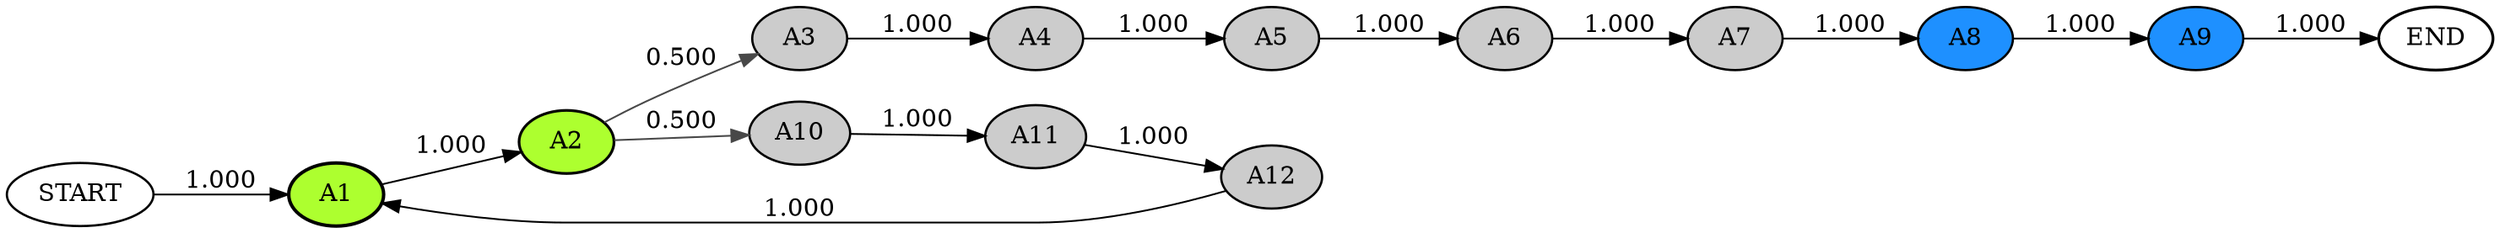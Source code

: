 digraph G {
rankdir=LR;
START [color=black, fillcolor="#ffffff", fontcolor=black, penwidth=1.287541370108909, style=filled];
A1 [color=black, fillcolor="#adff2f", fontcolor=black, penwidth=1.947076861610627, style=filled];
START -> A1  [color="#000000", fontcolor=black, label="1.000", weight="1.0"];
A2 [color=black, fillcolor="#adff2f", fontcolor=black, penwidth=1.5576614892885017, style=filled];
A1 -> A2  [color="#000000", fontcolor=black, label="1.000", weight="1.0"];
A3 [color=black, fillcolor="#cccccc", fontcolor=black, penwidth=1.287541370108909, style=filled];
A2 -> A3  [color="#484848", fontcolor=black, label="0.500", weight="0.8615542876084232"];
A4 [color=black, fillcolor="#cccccc", fontcolor=black, penwidth=1.287541370108909, style=filled];
A3 -> A4  [color="#000000", fontcolor=black, label="1.000", weight="1.0"];
A5 [color=black, fillcolor="#cccccc", fontcolor=black, penwidth=1.287541370108909, style=filled];
A4 -> A5  [color="#000000", fontcolor=black, label="1.000", weight="1.0"];
A6 [color=black, fillcolor="#cccccc", fontcolor=black, penwidth=1.287541370108909, style=filled];
A5 -> A6  [color="#000000", fontcolor=black, label="1.000", weight="1.0"];
A7 [color=black, fillcolor="#cccccc", fontcolor=black, penwidth=1.287541370108909, style=filled];
A6 -> A7  [color="#000000", fontcolor=black, label="1.000", weight="1.0"];
A8 [color=black, fillcolor="#1e90ff", fontcolor=black, penwidth=1.287541370108909, style=filled];
A7 -> A8  [color="#000000", fontcolor=black, label="1.000", weight="1.0"];
A9 [color=black, fillcolor="#1e90ff", fontcolor=black, penwidth=1.287541370108909, style=filled];
A8 -> A9  [color="#000000", fontcolor=black, label="1.000", weight="1.0"];
END [color=black, fillcolor="#ffffff", fontcolor=black, penwidth=1.6094267126361361, style=filled];
A9 -> END  [color="#000000", fontcolor=black, label="1.000", weight="1.0"];
A10 [color=black, fillcolor="#cccccc", fontcolor=black, penwidth=1.287541370108909, style=filled];
A2 -> A10  [color="#484848", fontcolor=black, label="0.500", weight="0.13844571239157683"];
A11 [color=black, fillcolor="#cccccc", fontcolor=black, penwidth=1.287541370108909, style=filled];
A10 -> A11  [color="#000000", fontcolor=black, label="1.000", weight="1.0"];
A12 [color=black, fillcolor="#cccccc", fontcolor=black, penwidth=1.287541370108909, style=filled];
A11 -> A12  [color="#000000", fontcolor=black, label="1.000", weight="1.0"];
A12 -> A1  [color="#000000", fontcolor=black, label="1.000", weight="1.0"];
}
